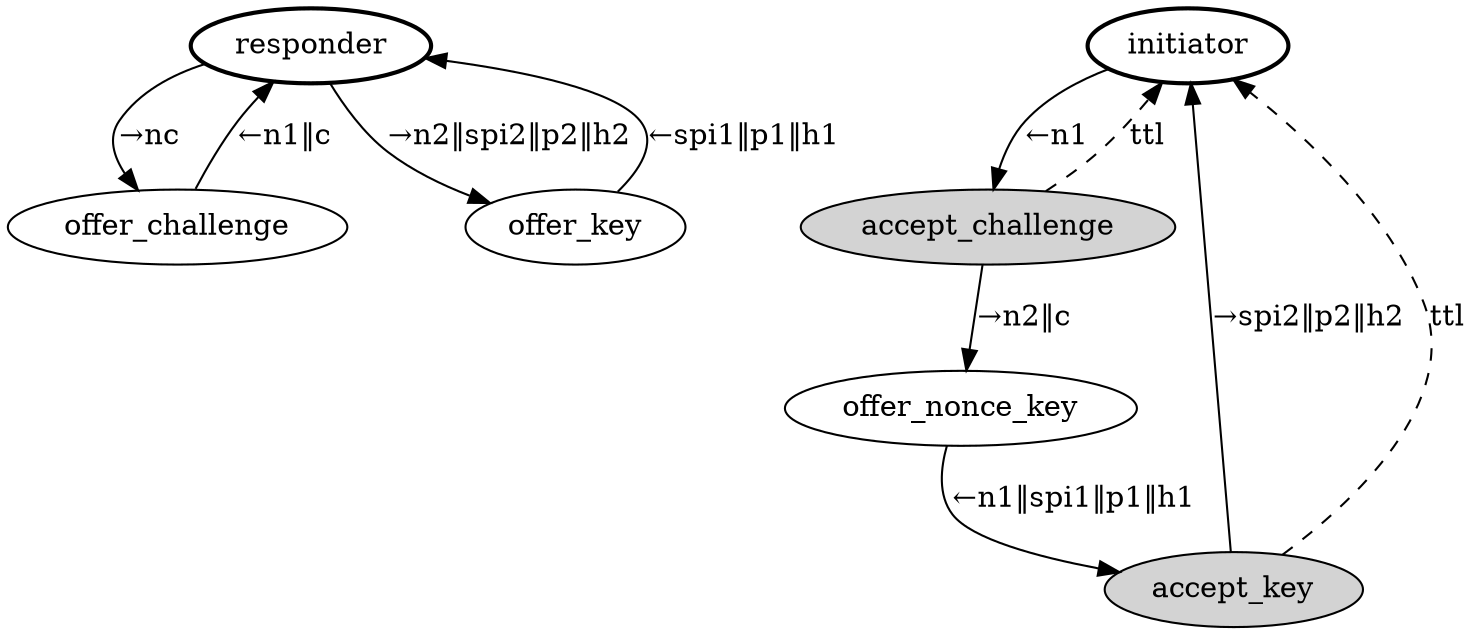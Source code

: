 digraph VitaAKE {
	subgraph responder {
		responder [style=bold]
	        offer_challenge
	       	offer_key
	}
        responder -> offer_challenge [label="→nc "]
        offer_challenge -> responder [label="←n1‖c "]
	responder -> offer_key [label="→n2‖spi2‖p2‖h2 "]
	offer_key -> responder [label="←spi1‖p1‖h1 "]

	subgraph initiator {
		initiator [style=bold]
		accept_challenge [style=filled]
		offer_nonce_key
		accept_key [style=filled]
	}
	initiator -> accept_challenge [label="←n1 "]
	accept_challenge -> offer_nonce_key [label="→n2‖c "]
	accept_challenge-> initiator [label="ttl " style=dashed]
	offer_nonce_key -> accept_key [label="←n1‖spi1‖p1‖h1 "]
	accept_key -> initiator [label="→spi2‖p2‖h2 "]
	accept_key -> initiator [label="ttl " style=dashed]
}
